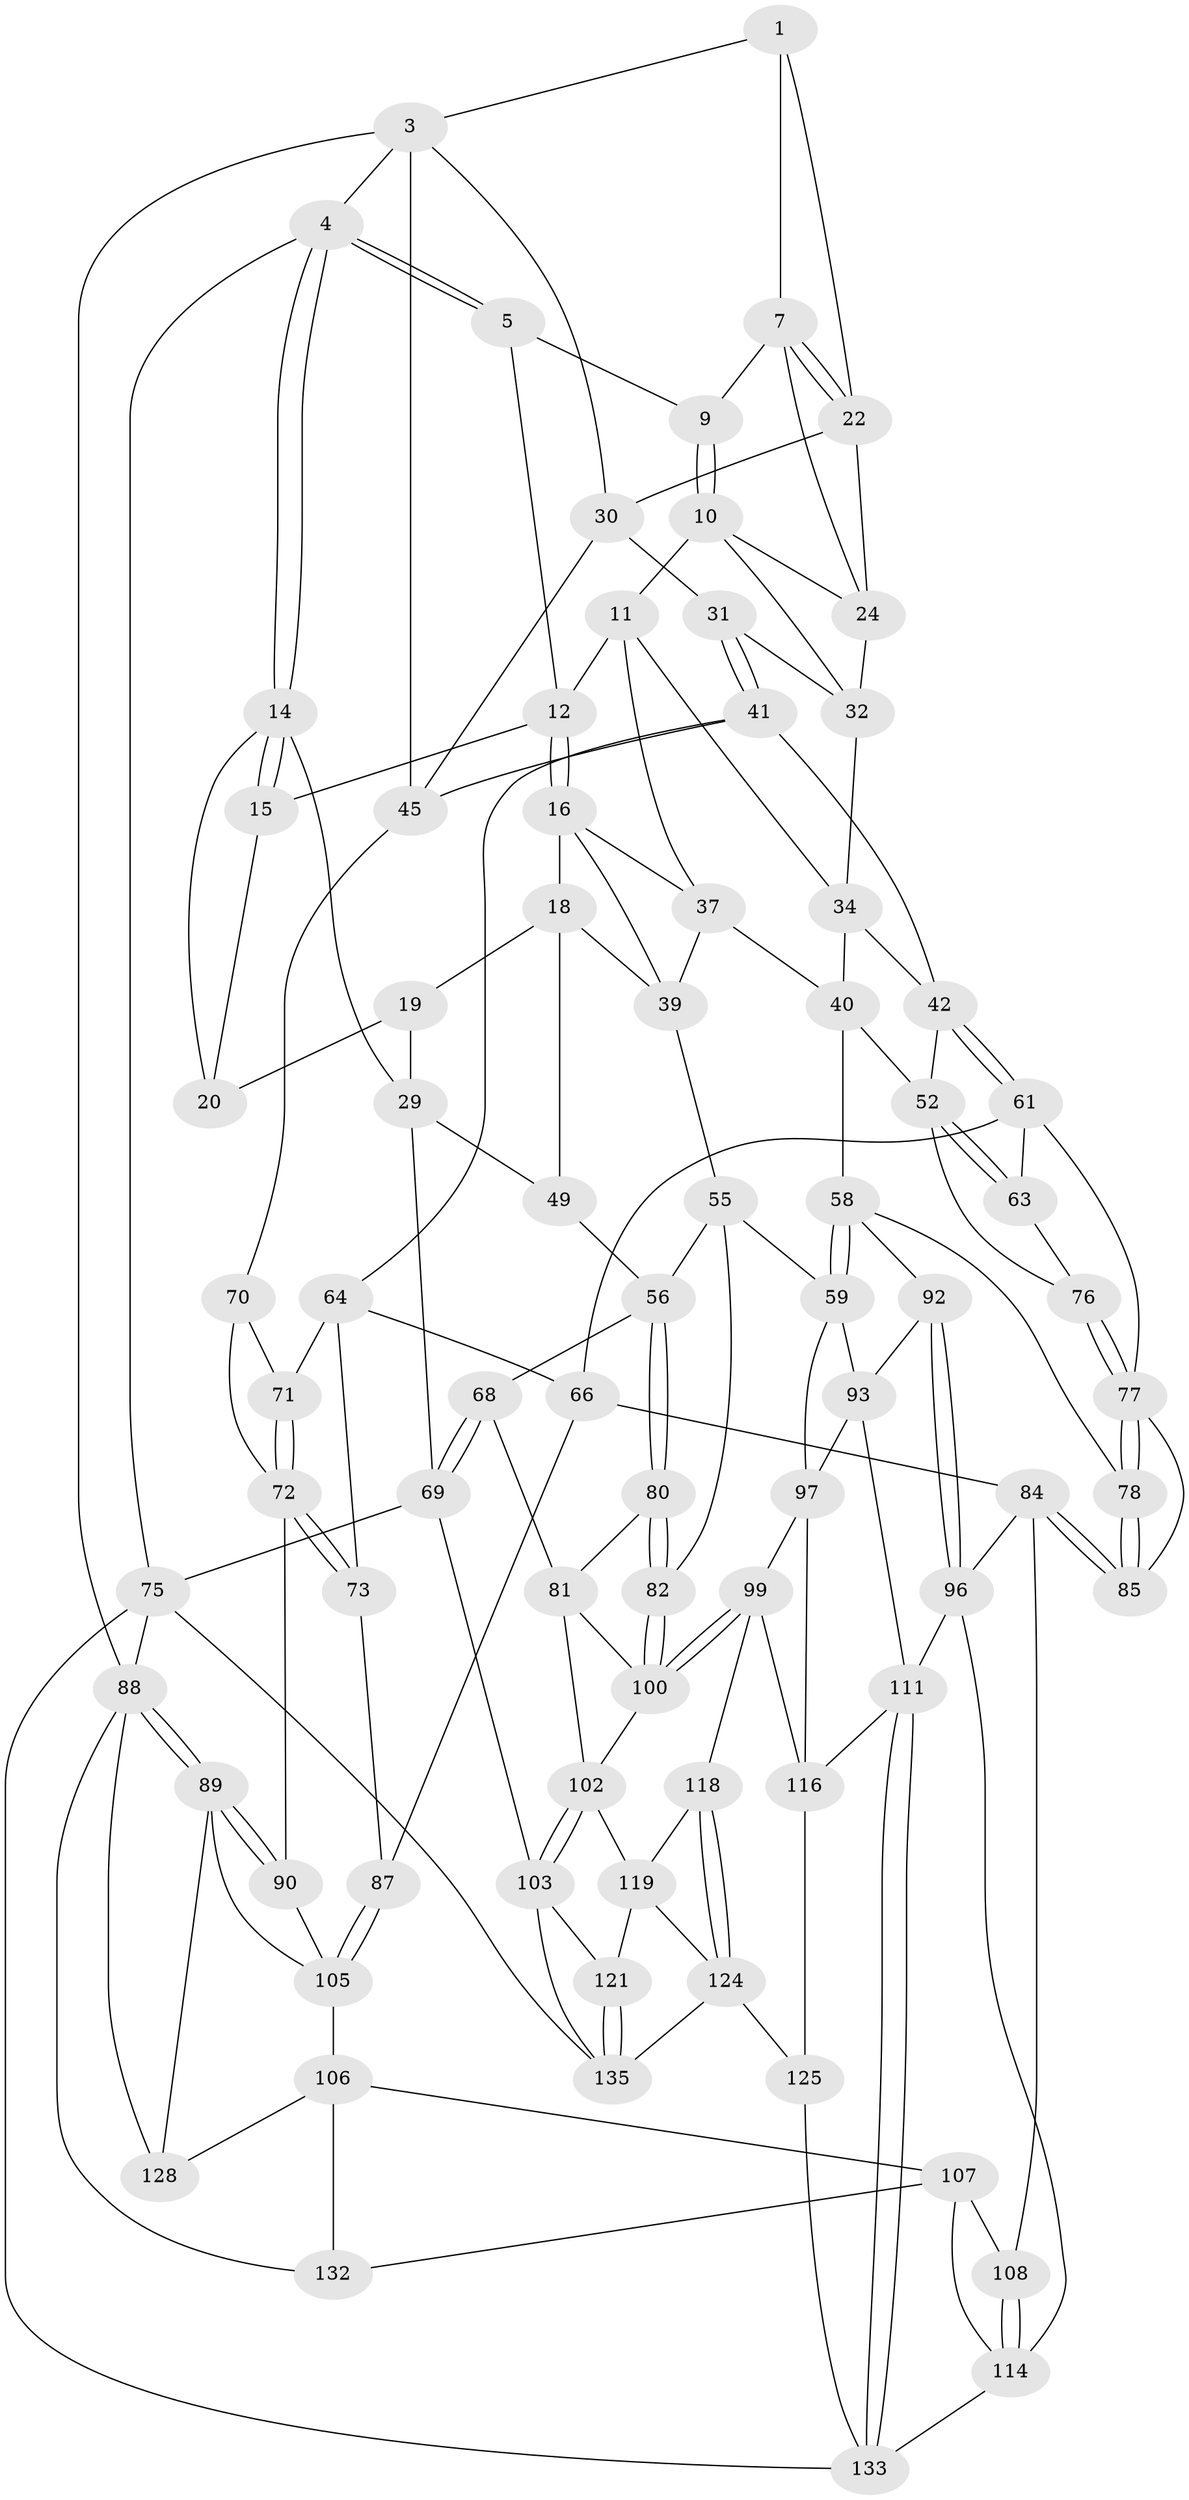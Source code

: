 // original degree distribution, {3: 0.014492753623188406, 6: 0.2608695652173913, 5: 0.4492753623188406, 4: 0.2753623188405797}
// Generated by graph-tools (version 1.1) at 2025/11/02/27/25 16:11:56]
// undirected, 81 vertices, 180 edges
graph export_dot {
graph [start="1"]
  node [color=gray90,style=filled];
  1 [pos="+0.7561272414648134+0",super="+2"];
  3 [pos="+1+0",super="+47"];
  4 [pos="+0+0"];
  5 [pos="+0.29357570081687256+0",super="+6"];
  7 [pos="+0.7618129430412496+0",super="+8"];
  9 [pos="+0.546895258187645+0.022089126176898767"];
  10 [pos="+0.5198007216576551+0.11248324529239065",super="+25"];
  11 [pos="+0.4907856717137027+0.12438260001096903",super="+36"];
  12 [pos="+0.3417276471299978+0.12048955971824174",super="+13"];
  14 [pos="+0+0",super="+27"];
  15 [pos="+0.1288099752081842+0.0635581731060359"];
  16 [pos="+0.33109397964146686+0.14678426313022425",super="+17"];
  18 [pos="+0.14051026571434283+0.21122014446951992",super="+48"];
  19 [pos="+0.13770457353908333+0.20732552854795633",super="+28"];
  20 [pos="+0.11596451007168918+0.12080799611963196",super="+21"];
  22 [pos="+0.8095114052263872+0.08744498101712743",super="+23"];
  24 [pos="+0.6308648171875408+0.13863421458389177",super="+26"];
  29 [pos="+0+0.02724916490272065",super="+50"];
  30 [pos="+0.870323570257471+0.18413632033897345",super="+44"];
  31 [pos="+0.8530374486317875+0.1964519055647068"];
  32 [pos="+0.7015655318282373+0.2117482157881607",super="+33"];
  34 [pos="+0.6206851820494111+0.2812326141521531",super="+35"];
  37 [pos="+0.4518117877357063+0.24501498033225225",super="+38"];
  39 [pos="+0.31490818367397866+0.3250439974322457",super="+51"];
  40 [pos="+0.43324775904818486+0.39500940419506997",super="+54"];
  41 [pos="+0.7360733361978498+0.35546721882896615",super="+46"];
  42 [pos="+0.7083647989490168+0.3635673588481364",super="+43"];
  45 [pos="+0.8847496708515246+0.3993836511716914",super="+67"];
  49 [pos="+0.05814535114535789+0.3423845966763987"];
  52 [pos="+0.6281726624870964+0.3879808233690715",super="+53"];
  55 [pos="+0.2247482327737681+0.4628163323857601",super="+60"];
  56 [pos="+0.19499203234249143+0.47040395861111023",super="+57"];
  58 [pos="+0.3959313516931924+0.5412804013810096",super="+79"];
  59 [pos="+0.3887551951928099+0.5456103444744654",super="+94"];
  61 [pos="+0.730107419543516+0.5047004152777006",super="+62"];
  63 [pos="+0.6044244996508554+0.5251673895350515"];
  64 [pos="+0.8802515015324197+0.4194170826722234",super="+65"];
  66 [pos="+0.731389567601133+0.5054884684144837",super="+83"];
  68 [pos="+0.034569627316328316+0.5498698246217301"];
  69 [pos="+0+0.5082819520386335",super="+74"];
  70 [pos="+1+0.508905752645485"];
  71 [pos="+0.9316929403049234+0.4620170126621354"];
  72 [pos="+0.946974227128671+0.6624857164178364",super="+91"];
  73 [pos="+0.892357389252704+0.6618129038527698"];
  75 [pos="+0+1",super="+138"];
  76 [pos="+0.5537133659230512+0.5102928945512415"];
  77 [pos="+0.5229390730087161+0.5909323574290332",super="+86"];
  78 [pos="+0.5096168107534028+0.6041057526243166"];
  80 [pos="+0.14899654795235984+0.567068259945042"];
  81 [pos="+0.10100443609787192+0.5963752705563774",super="+101"];
  82 [pos="+0.259236412973408+0.6388398566652095"];
  84 [pos="+0.640389467050382+0.6614924814575542",super="+95"];
  85 [pos="+0.6314453576902262+0.6198967963831562"];
  87 [pos="+0.8762595736955618+0.6730872790092318"];
  88 [pos="+1+1",super="+137"];
  89 [pos="+1+1",super="+127"];
  90 [pos="+1+0.7563651640981337"];
  92 [pos="+0.5191080162685893+0.6948967797368004"];
  93 [pos="+0.4903524930439177+0.7052357147867938",super="+113"];
  96 [pos="+0.5472349803559248+0.704849534915785",super="+110"];
  97 [pos="+0.36228356341370554+0.7371656417785042",super="+98"];
  99 [pos="+0.2635435011716706+0.7571623975012146",super="+117"];
  100 [pos="+0.2574258291758955+0.7460423490249878",super="+104"];
  102 [pos="+0+0.7849298319639673",super="+109"];
  103 [pos="+0+0.806503856294389",super="+122"];
  105 [pos="+0.8153122869653248+0.7680451198064079",super="+115"];
  106 [pos="+0.7629953957055771+0.8109084120739898",super="+129"];
  107 [pos="+0.7310526183299373+0.8158777994548583",super="+130"];
  108 [pos="+0.691861938478691+0.8029162965568232"];
  111 [pos="+0.4799203812656356+0.8488548537938584",super="+112"];
  114 [pos="+0.5747382512785005+0.8655646085361886",super="+131"];
  116 [pos="+0.40338961124016715+0.8684287279764997",super="+123"];
  118 [pos="+0.22214675735221528+0.7997485339488376"];
  119 [pos="+0.12645328593427782+0.8070129968392111",super="+120"];
  121 [pos="+0.08202184034770785+0.8938956817102868"];
  124 [pos="+0.19691980992554506+0.9017784279945962",super="+126"];
  125 [pos="+0.30712850759860433+1"];
  128 [pos="+0.9170897426572645+0.9111500336135031"];
  132 [pos="+0.7184378990103575+1"];
  133 [pos="+0.4212915252500371+1",super="+134"];
  135 [pos="+0.13551150321483432+0.9496193432727762",super="+136"];
  1 -- 7;
  1 -- 3;
  1 -- 22;
  3 -- 4;
  3 -- 88;
  3 -- 30;
  3 -- 45;
  4 -- 5;
  4 -- 5;
  4 -- 14;
  4 -- 14;
  4 -- 75;
  5 -- 12;
  5 -- 9;
  7 -- 22;
  7 -- 22;
  7 -- 24;
  7 -- 9;
  9 -- 10;
  9 -- 10;
  10 -- 11;
  10 -- 24;
  10 -- 32;
  11 -- 12;
  11 -- 34;
  11 -- 37;
  12 -- 16;
  12 -- 16;
  12 -- 15;
  14 -- 15;
  14 -- 15;
  14 -- 20;
  14 -- 29;
  15 -- 20;
  16 -- 37;
  16 -- 18;
  16 -- 39;
  18 -- 19;
  18 -- 49;
  18 -- 39;
  19 -- 20 [weight=2];
  19 -- 29;
  22 -- 24;
  22 -- 30;
  24 -- 32;
  29 -- 49;
  29 -- 69;
  30 -- 31;
  30 -- 45;
  31 -- 32;
  31 -- 41;
  31 -- 41;
  32 -- 34;
  34 -- 40;
  34 -- 42;
  37 -- 40;
  37 -- 39;
  39 -- 55;
  40 -- 58;
  40 -- 52;
  41 -- 42;
  41 -- 64;
  41 -- 45;
  42 -- 61;
  42 -- 61;
  42 -- 52;
  45 -- 70;
  49 -- 56;
  52 -- 63;
  52 -- 63;
  52 -- 76;
  55 -- 56;
  55 -- 82;
  55 -- 59;
  56 -- 80;
  56 -- 80;
  56 -- 68;
  58 -- 59;
  58 -- 59;
  58 -- 92;
  58 -- 78;
  59 -- 97;
  59 -- 93;
  61 -- 66;
  61 -- 63;
  61 -- 77;
  63 -- 76;
  64 -- 71;
  64 -- 73;
  64 -- 66;
  66 -- 84;
  66 -- 87;
  68 -- 69;
  68 -- 69;
  68 -- 81;
  69 -- 75;
  69 -- 103;
  70 -- 71;
  70 -- 72;
  71 -- 72;
  71 -- 72;
  72 -- 73;
  72 -- 73;
  72 -- 90;
  73 -- 87;
  75 -- 88;
  75 -- 135;
  75 -- 133;
  76 -- 77;
  76 -- 77;
  77 -- 78;
  77 -- 78;
  77 -- 85;
  78 -- 85;
  78 -- 85;
  80 -- 81;
  80 -- 82;
  80 -- 82;
  81 -- 100;
  81 -- 102;
  82 -- 100;
  82 -- 100;
  84 -- 85;
  84 -- 85;
  84 -- 96;
  84 -- 108;
  87 -- 105;
  87 -- 105;
  88 -- 89;
  88 -- 89;
  88 -- 132;
  88 -- 128;
  89 -- 90;
  89 -- 90;
  89 -- 128;
  89 -- 105;
  90 -- 105;
  92 -- 93;
  92 -- 96;
  92 -- 96;
  93 -- 97;
  93 -- 111;
  96 -- 114;
  96 -- 111;
  97 -- 99;
  97 -- 116;
  99 -- 100;
  99 -- 100;
  99 -- 118;
  99 -- 116;
  100 -- 102;
  102 -- 103;
  102 -- 103;
  102 -- 119;
  103 -- 135;
  103 -- 121;
  105 -- 106;
  106 -- 107;
  106 -- 128;
  106 -- 132;
  107 -- 108;
  107 -- 132;
  107 -- 114;
  108 -- 114;
  108 -- 114;
  111 -- 133;
  111 -- 133;
  111 -- 116;
  114 -- 133;
  116 -- 125;
  118 -- 119;
  118 -- 124;
  118 -- 124;
  119 -- 121;
  119 -- 124;
  121 -- 135;
  121 -- 135;
  124 -- 125;
  124 -- 135;
  125 -- 133;
}
